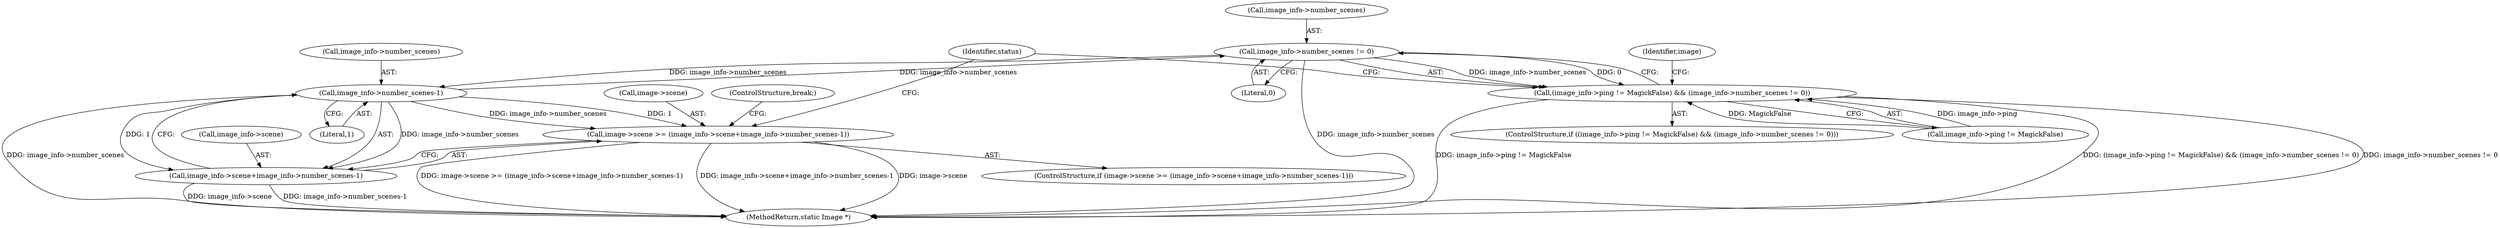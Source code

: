 digraph "0_ImageMagick_f6e9d0d9955e85bdd7540b251cd50d598dacc5e6_46@pointer" {
"1000449" [label="(Call,image_info->number_scenes != 0)"];
"1000463" [label="(Call,image_info->number_scenes-1)"];
"1000449" [label="(Call,image_info->number_scenes != 0)"];
"1000443" [label="(Call,(image_info->ping != MagickFalse) && (image_info->number_scenes != 0))"];
"1000455" [label="(Call,image->scene >= (image_info->scene+image_info->number_scenes-1))"];
"1000459" [label="(Call,image_info->scene+image_info->number_scenes-1)"];
"1000455" [label="(Call,image->scene >= (image_info->scene+image_info->number_scenes-1))"];
"1000463" [label="(Call,image_info->number_scenes-1)"];
"1000457" [label="(Identifier,image)"];
"1000444" [label="(Call,image_info->ping != MagickFalse)"];
"1000464" [label="(Call,image_info->number_scenes)"];
"1000456" [label="(Call,image->scene)"];
"1000459" [label="(Call,image_info->scene+image_info->number_scenes-1)"];
"1000453" [label="(Literal,0)"];
"1000450" [label="(Call,image_info->number_scenes)"];
"1000442" [label="(ControlStructure,if ((image_info->ping != MagickFalse) && (image_info->number_scenes != 0)))"];
"1000454" [label="(ControlStructure,if (image->scene >= (image_info->scene+image_info->number_scenes-1)))"];
"1000468" [label="(ControlStructure,break;)"];
"1002366" [label="(MethodReturn,static Image *)"];
"1000449" [label="(Call,image_info->number_scenes != 0)"];
"1000460" [label="(Call,image_info->scene)"];
"1000467" [label="(Literal,1)"];
"1000470" [label="(Identifier,status)"];
"1000443" [label="(Call,(image_info->ping != MagickFalse) && (image_info->number_scenes != 0))"];
"1000449" -> "1000443"  [label="AST: "];
"1000449" -> "1000453"  [label="CFG: "];
"1000450" -> "1000449"  [label="AST: "];
"1000453" -> "1000449"  [label="AST: "];
"1000443" -> "1000449"  [label="CFG: "];
"1000449" -> "1002366"  [label="DDG: image_info->number_scenes"];
"1000449" -> "1000443"  [label="DDG: image_info->number_scenes"];
"1000449" -> "1000443"  [label="DDG: 0"];
"1000463" -> "1000449"  [label="DDG: image_info->number_scenes"];
"1000449" -> "1000463"  [label="DDG: image_info->number_scenes"];
"1000463" -> "1000459"  [label="AST: "];
"1000463" -> "1000467"  [label="CFG: "];
"1000464" -> "1000463"  [label="AST: "];
"1000467" -> "1000463"  [label="AST: "];
"1000459" -> "1000463"  [label="CFG: "];
"1000463" -> "1002366"  [label="DDG: image_info->number_scenes"];
"1000463" -> "1000455"  [label="DDG: image_info->number_scenes"];
"1000463" -> "1000455"  [label="DDG: 1"];
"1000463" -> "1000459"  [label="DDG: image_info->number_scenes"];
"1000463" -> "1000459"  [label="DDG: 1"];
"1000443" -> "1000442"  [label="AST: "];
"1000443" -> "1000444"  [label="CFG: "];
"1000444" -> "1000443"  [label="AST: "];
"1000457" -> "1000443"  [label="CFG: "];
"1000470" -> "1000443"  [label="CFG: "];
"1000443" -> "1002366"  [label="DDG: (image_info->ping != MagickFalse) && (image_info->number_scenes != 0)"];
"1000443" -> "1002366"  [label="DDG: image_info->number_scenes != 0"];
"1000443" -> "1002366"  [label="DDG: image_info->ping != MagickFalse"];
"1000444" -> "1000443"  [label="DDG: image_info->ping"];
"1000444" -> "1000443"  [label="DDG: MagickFalse"];
"1000455" -> "1000454"  [label="AST: "];
"1000455" -> "1000459"  [label="CFG: "];
"1000456" -> "1000455"  [label="AST: "];
"1000459" -> "1000455"  [label="AST: "];
"1000468" -> "1000455"  [label="CFG: "];
"1000470" -> "1000455"  [label="CFG: "];
"1000455" -> "1002366"  [label="DDG: image->scene >= (image_info->scene+image_info->number_scenes-1)"];
"1000455" -> "1002366"  [label="DDG: image_info->scene+image_info->number_scenes-1"];
"1000455" -> "1002366"  [label="DDG: image->scene"];
"1000460" -> "1000459"  [label="AST: "];
"1000459" -> "1002366"  [label="DDG: image_info->scene"];
"1000459" -> "1002366"  [label="DDG: image_info->number_scenes-1"];
}

